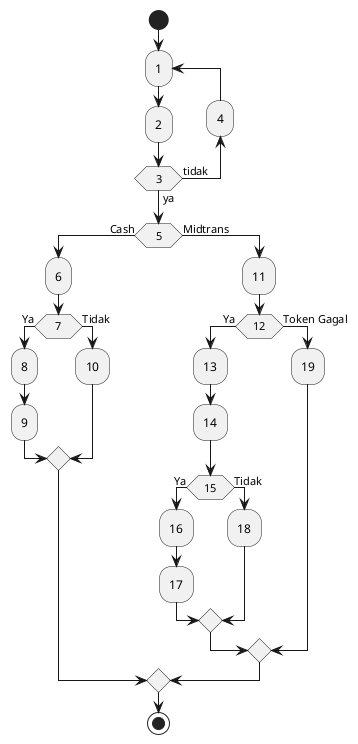 @startuml
start
repeat :1;
:2;
backward :4;
repeat while (3) is (tidak) not (ya)
if (5) then (Cash)
    :6;
    if (7) then (Ya)
        :8;
        :9;
    else (Tidak)
        :10;
    endif
else (Midtrans)
    :11;
    if (12) then (Ya)
        :13;
        :14;
        if (15) then (Ya)
            :16;
            :17;
        else (Tidak)
            :18;
        endif
    else (Token Gagal)
        :19;
    endif
endif
stop
@enduml